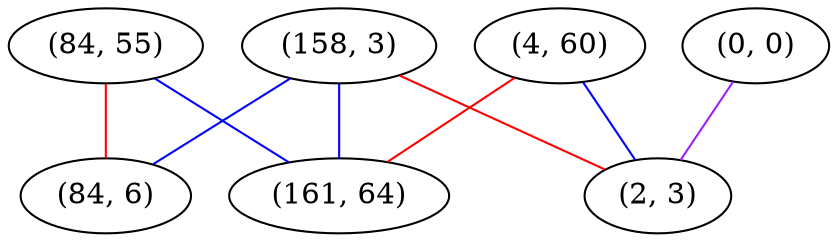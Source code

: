 graph "" {
"(84, 55)";
"(4, 60)";
"(158, 3)";
"(0, 0)";
"(2, 3)";
"(84, 6)";
"(161, 64)";
"(84, 55)" -- "(161, 64)"  [color=blue, key=0, weight=3];
"(84, 55)" -- "(84, 6)"  [color=red, key=0, weight=1];
"(4, 60)" -- "(161, 64)"  [color=red, key=0, weight=1];
"(4, 60)" -- "(2, 3)"  [color=blue, key=0, weight=3];
"(158, 3)" -- "(161, 64)"  [color=blue, key=0, weight=3];
"(158, 3)" -- "(2, 3)"  [color=red, key=0, weight=1];
"(158, 3)" -- "(84, 6)"  [color=blue, key=0, weight=3];
"(0, 0)" -- "(2, 3)"  [color=purple, key=0, weight=4];
}

